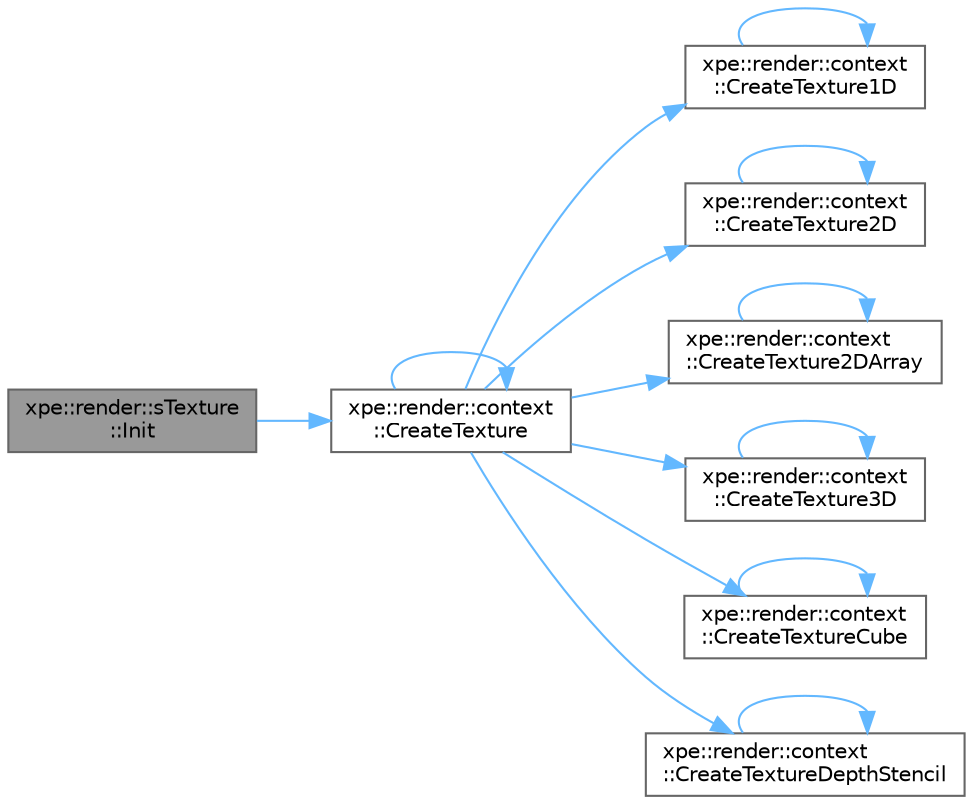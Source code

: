 digraph "xpe::render::sTexture::Init"
{
 // LATEX_PDF_SIZE
  bgcolor="transparent";
  edge [fontname=Helvetica,fontsize=10,labelfontname=Helvetica,labelfontsize=10];
  node [fontname=Helvetica,fontsize=10,shape=box,height=0.2,width=0.4];
  rankdir="LR";
  Node1 [id="Node000001",label="xpe::render::sTexture\l::Init",height=0.2,width=0.4,color="gray40", fillcolor="grey60", style="filled", fontcolor="black",tooltip=" "];
  Node1 -> Node2 [id="edge15_Node000001_Node000002",color="steelblue1",style="solid",tooltip=" "];
  Node2 [id="Node000002",label="xpe::render::context\l::CreateTexture",height=0.2,width=0.4,color="grey40", fillcolor="white", style="filled",URL="$namespacexpe_1_1render_1_1context.html#abbf0f19b8986fbcfb44dc1319a0d929c",tooltip=" "];
  Node2 -> Node2 [id="edge16_Node000002_Node000002",color="steelblue1",style="solid",tooltip=" "];
  Node2 -> Node3 [id="edge17_Node000002_Node000003",color="steelblue1",style="solid",tooltip=" "];
  Node3 [id="Node000003",label="xpe::render::context\l::CreateTexture1D",height=0.2,width=0.4,color="grey40", fillcolor="white", style="filled",URL="$namespacexpe_1_1render_1_1context.html#a3a582c1e42d2723c6ed55199dffa1388",tooltip=" "];
  Node3 -> Node3 [id="edge18_Node000003_Node000003",color="steelblue1",style="solid",tooltip=" "];
  Node2 -> Node4 [id="edge19_Node000002_Node000004",color="steelblue1",style="solid",tooltip=" "];
  Node4 [id="Node000004",label="xpe::render::context\l::CreateTexture2D",height=0.2,width=0.4,color="grey40", fillcolor="white", style="filled",URL="$namespacexpe_1_1render_1_1context.html#ae47b3b8018bd7eee48028b1d54e939ab",tooltip=" "];
  Node4 -> Node4 [id="edge20_Node000004_Node000004",color="steelblue1",style="solid",tooltip=" "];
  Node2 -> Node5 [id="edge21_Node000002_Node000005",color="steelblue1",style="solid",tooltip=" "];
  Node5 [id="Node000005",label="xpe::render::context\l::CreateTexture2DArray",height=0.2,width=0.4,color="grey40", fillcolor="white", style="filled",URL="$namespacexpe_1_1render_1_1context.html#abff1f0ac31f4a180d2d34a49d65a9b75",tooltip=" "];
  Node5 -> Node5 [id="edge22_Node000005_Node000005",color="steelblue1",style="solid",tooltip=" "];
  Node2 -> Node6 [id="edge23_Node000002_Node000006",color="steelblue1",style="solid",tooltip=" "];
  Node6 [id="Node000006",label="xpe::render::context\l::CreateTexture3D",height=0.2,width=0.4,color="grey40", fillcolor="white", style="filled",URL="$namespacexpe_1_1render_1_1context.html#a764b5dd46b1c2311d955375b60ac0e21",tooltip=" "];
  Node6 -> Node6 [id="edge24_Node000006_Node000006",color="steelblue1",style="solid",tooltip=" "];
  Node2 -> Node7 [id="edge25_Node000002_Node000007",color="steelblue1",style="solid",tooltip=" "];
  Node7 [id="Node000007",label="xpe::render::context\l::CreateTextureCube",height=0.2,width=0.4,color="grey40", fillcolor="white", style="filled",URL="$namespacexpe_1_1render_1_1context.html#a76ed1d16ec42691a55ec5ebcb87fc452",tooltip=" "];
  Node7 -> Node7 [id="edge26_Node000007_Node000007",color="steelblue1",style="solid",tooltip=" "];
  Node2 -> Node8 [id="edge27_Node000002_Node000008",color="steelblue1",style="solid",tooltip=" "];
  Node8 [id="Node000008",label="xpe::render::context\l::CreateTextureDepthStencil",height=0.2,width=0.4,color="grey40", fillcolor="white", style="filled",URL="$namespacexpe_1_1render_1_1context.html#a77dff8ef52c9bf1912037df988aaeb7a",tooltip=" "];
  Node8 -> Node8 [id="edge28_Node000008_Node000008",color="steelblue1",style="solid",tooltip=" "];
}
